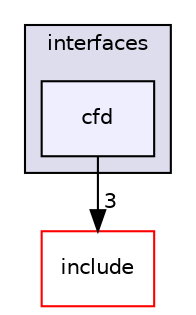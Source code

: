 digraph "/home/boyd/Scrivania/Thesis/SU2/SU2_CFD/src/interfaces/cfd" {
  compound=true
  node [ fontsize="10", fontname="Helvetica"];
  edge [ labelfontsize="10", labelfontname="Helvetica"];
  subgraph clusterdir_bc6ca47179aa66d6c6c3669f11c83c84 {
    graph [ bgcolor="#ddddee", pencolor="black", label="interfaces" fontname="Helvetica", fontsize="10", URL="dir_bc6ca47179aa66d6c6c3669f11c83c84.html"]
  dir_bab3d48c71080c8d74fda361f58b9cdc [shape=box, label="cfd", style="filled", fillcolor="#eeeeff", pencolor="black", URL="dir_bab3d48c71080c8d74fda361f58b9cdc.html"];
  }
  dir_3b735dd5547717c34264cbbbba892a8a [shape=box label="include" fillcolor="white" style="filled" color="red" URL="dir_3b735dd5547717c34264cbbbba892a8a.html"];
  dir_bab3d48c71080c8d74fda361f58b9cdc->dir_3b735dd5547717c34264cbbbba892a8a [headlabel="3", labeldistance=1.5 headhref="dir_000030_000015.html"];
}
